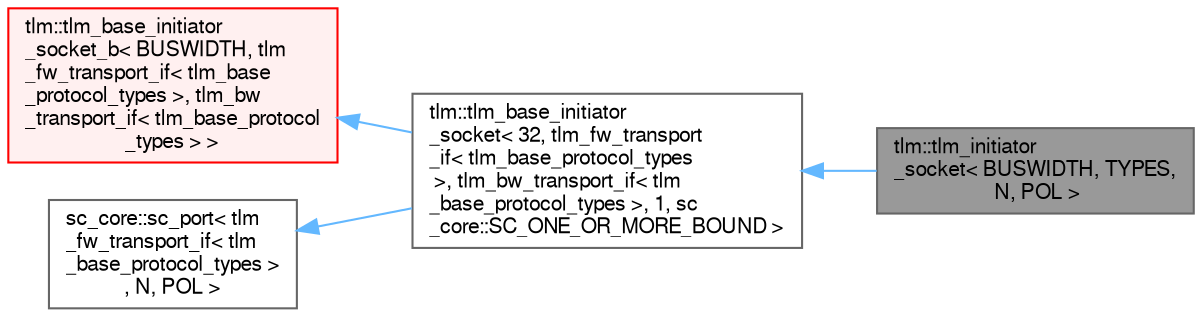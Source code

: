 digraph "tlm::tlm_initiator_socket&lt; BUSWIDTH, TYPES, N, POL &gt;"
{
 // LATEX_PDF_SIZE
  bgcolor="transparent";
  edge [fontname=FreeSans,fontsize=10,labelfontname=FreeSans,labelfontsize=10];
  node [fontname=FreeSans,fontsize=10,shape=box,height=0.2,width=0.4];
  rankdir="LR";
  Node1 [id="Node000001",label="tlm::tlm_initiator\l_socket\< BUSWIDTH, TYPES,\l N, POL \>",height=0.2,width=0.4,color="gray40", fillcolor="grey60", style="filled", fontcolor="black",tooltip=" "];
  Node2 -> Node1 [id="edge1_Node000001_Node000002",dir="back",color="steelblue1",style="solid",tooltip=" "];
  Node2 [id="Node000002",label="tlm::tlm_base_initiator\l_socket\< 32, tlm_fw_transport\l_if\< tlm_base_protocol_types\l \>, tlm_bw_transport_if\< tlm\l_base_protocol_types \>, 1, sc\l_core::SC_ONE_OR_MORE_BOUND \>",height=0.2,width=0.4,color="gray40", fillcolor="white", style="filled",URL="$a01253.html",tooltip=" "];
  Node3 -> Node2 [id="edge2_Node000002_Node000003",dir="back",color="steelblue1",style="solid",tooltip=" "];
  Node3 [id="Node000003",label="tlm::tlm_base_initiator\l_socket_b\< BUSWIDTH, tlm\l_fw_transport_if\< tlm_base\l_protocol_types \>, tlm_bw\l_transport_if\< tlm_base_protocol\l_types \> \>",height=0.2,width=0.4,color="red", fillcolor="#FFF0F0", style="filled",URL="$a01241.html",tooltip=" "];
  Node5 -> Node2 [id="edge3_Node000002_Node000005",dir="back",color="steelblue1",style="solid",tooltip=" "];
  Node5 [id="Node000005",label="sc_core::sc_port\< tlm\l_fw_transport_if\< tlm\l_base_protocol_types \>\l, N, POL \>",height=0.2,width=0.4,color="gray40", fillcolor="white", style="filled",tooltip=" "];
}
